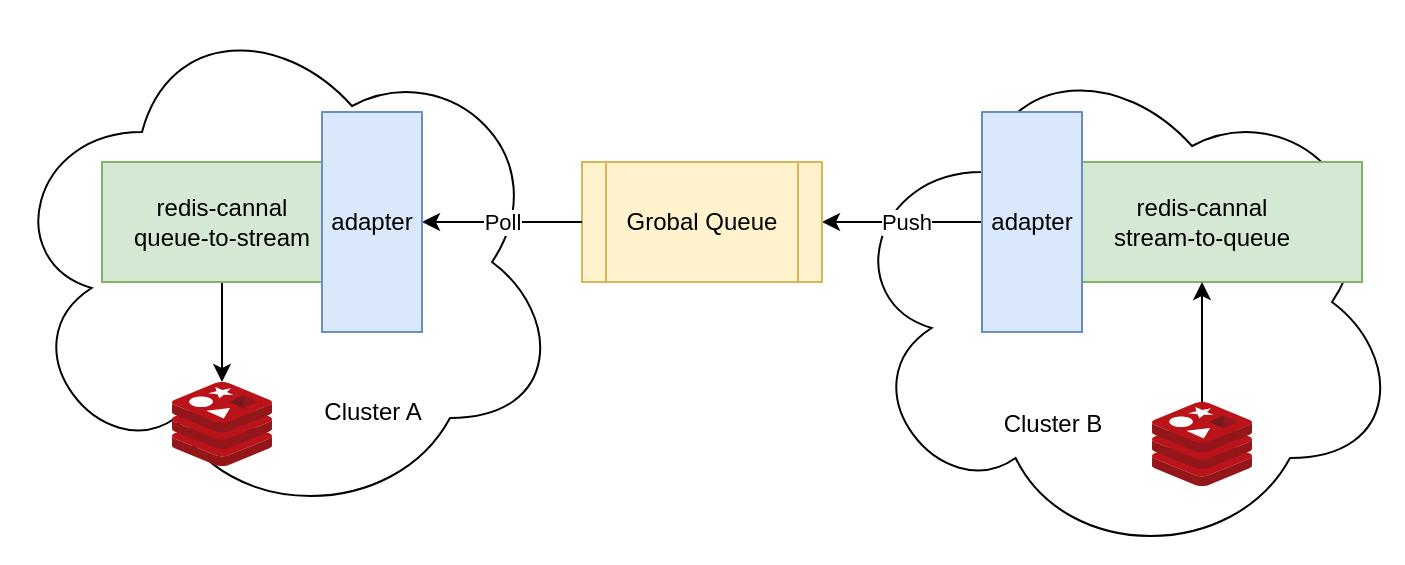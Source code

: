<mxfile>
    <diagram id="mhvqekLvz7hUb_vLKXXU" name="第 1 页">
        <mxGraphModel dx="615" dy="856" grid="1" gridSize="10" guides="1" tooltips="1" connect="1" arrows="1" fold="1" page="1" pageScale="1" pageWidth="827" pageHeight="1169" math="0" shadow="0">
            <root>
                <mxCell id="0"/>
                <mxCell id="1" parent="0"/>
                <mxCell id="21" value="" style="ellipse;shape=cloud;whiteSpace=wrap;html=1;" vertex="1" parent="1">
                    <mxGeometry x="490" y="200" width="280" height="260" as="geometry"/>
                </mxCell>
                <mxCell id="22" value="Cluster B" style="text;html=1;align=center;verticalAlign=middle;resizable=0;points=[];autosize=1;strokeColor=none;fillColor=none;" vertex="1" parent="1">
                    <mxGeometry x="560" y="376" width="70" height="30" as="geometry"/>
                </mxCell>
                <mxCell id="17" value="" style="ellipse;shape=cloud;whiteSpace=wrap;html=1;" vertex="1" parent="1">
                    <mxGeometry x="70" y="180" width="280" height="260" as="geometry"/>
                </mxCell>
                <mxCell id="11" value="" style="edgeStyle=none;html=1;" edge="1" parent="1" source="2" target="6">
                    <mxGeometry relative="1" as="geometry"/>
                </mxCell>
                <mxCell id="9" value="" style="edgeStyle=none;html=1;exitX=0;exitY=0.5;exitDx=0;exitDy=0;" edge="1" parent="1" source="13" target="5">
                    <mxGeometry relative="1" as="geometry"/>
                </mxCell>
                <mxCell id="12" value="Push" style="edgeLabel;html=1;align=center;verticalAlign=middle;resizable=0;points=[];" vertex="1" connectable="0" parent="9">
                    <mxGeometry x="-0.044" y="5" relative="1" as="geometry">
                        <mxPoint y="-5" as="offset"/>
                    </mxGeometry>
                </mxCell>
                <mxCell id="3" value="redis-cannal&lt;br&gt;stream-to-queue" style="rounded=0;whiteSpace=wrap;html=1;fillColor=#d5e8d4;strokeColor=#82b366;" vertex="1" parent="1">
                    <mxGeometry x="590" y="260" width="160" height="60" as="geometry"/>
                </mxCell>
                <mxCell id="5" value="Grobal Queue" style="shape=process;whiteSpace=wrap;html=1;backgroundOutline=1;fillColor=#fff2cc;strokeColor=#d6b656;" vertex="1" parent="1">
                    <mxGeometry x="360" y="260" width="120" height="60" as="geometry"/>
                </mxCell>
                <mxCell id="6" value="" style="sketch=0;aspect=fixed;html=1;points=[];align=center;image;fontSize=12;image=img/lib/mscae/Cache_Redis_Product.svg;" vertex="1" parent="1">
                    <mxGeometry x="155" y="370" width="50" height="42" as="geometry"/>
                </mxCell>
                <mxCell id="8" value="" style="edgeStyle=none;html=1;" edge="1" parent="1" source="7" target="3">
                    <mxGeometry relative="1" as="geometry"/>
                </mxCell>
                <mxCell id="7" value="" style="sketch=0;aspect=fixed;html=1;points=[];align=center;image;fontSize=12;image=img/lib/mscae/Cache_Redis_Product.svg;" vertex="1" parent="1">
                    <mxGeometry x="645" y="380" width="50" height="42" as="geometry"/>
                </mxCell>
                <mxCell id="13" value="adapter" style="whiteSpace=wrap;html=1;fillColor=#dae8fc;strokeColor=#6c8ebf;" vertex="1" parent="1">
                    <mxGeometry x="560" y="235" width="50" height="110" as="geometry"/>
                </mxCell>
                <mxCell id="10" value="Poll" style="edgeStyle=none;html=1;entryX=1;entryY=0.5;entryDx=0;entryDy=0;" edge="1" parent="1" source="5" target="16">
                    <mxGeometry relative="1" as="geometry"/>
                </mxCell>
                <mxCell id="2" value="redis-cannal&lt;br&gt;queue-to-stream" style="rounded=0;whiteSpace=wrap;html=1;fillColor=#d5e8d4;strokeColor=#82b366;" vertex="1" parent="1">
                    <mxGeometry x="120" y="260" width="120" height="60" as="geometry"/>
                </mxCell>
                <mxCell id="16" value="adapter" style="whiteSpace=wrap;html=1;fillColor=#dae8fc;strokeColor=#6c8ebf;" vertex="1" parent="1">
                    <mxGeometry x="230" y="235" width="50" height="110" as="geometry"/>
                </mxCell>
                <mxCell id="18" value="Cluster A" style="text;html=1;align=center;verticalAlign=middle;resizable=0;points=[];autosize=1;strokeColor=none;fillColor=none;" vertex="1" parent="1">
                    <mxGeometry x="220" y="370" width="70" height="30" as="geometry"/>
                </mxCell>
            </root>
        </mxGraphModel>
    </diagram>
</mxfile>
